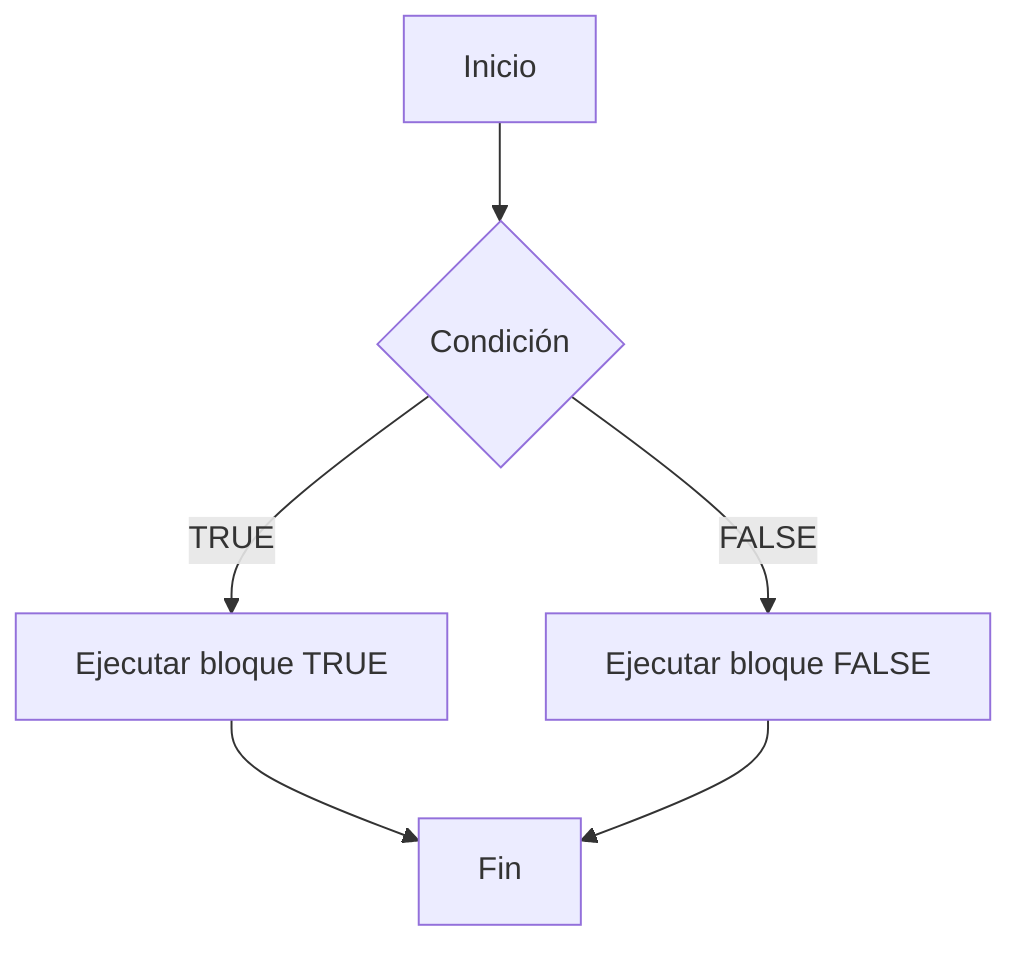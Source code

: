 flowchart TD
  A[Inicio] --> B{Condición}
  B -->|TRUE| C[Ejecutar bloque TRUE]
  B -->|FALSE| D[Ejecutar bloque FALSE]
  C --> E[Fin]
  D --> E